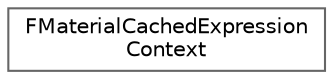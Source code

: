 digraph "Graphical Class Hierarchy"
{
 // INTERACTIVE_SVG=YES
 // LATEX_PDF_SIZE
  bgcolor="transparent";
  edge [fontname=Helvetica,fontsize=10,labelfontname=Helvetica,labelfontsize=10];
  node [fontname=Helvetica,fontsize=10,shape=box,height=0.2,width=0.4];
  rankdir="LR";
  Node0 [id="Node000000",label="FMaterialCachedExpression\lContext",height=0.2,width=0.4,color="grey40", fillcolor="white", style="filled",URL="$d9/d7e/structFMaterialCachedExpressionContext.html",tooltip=" "];
}
